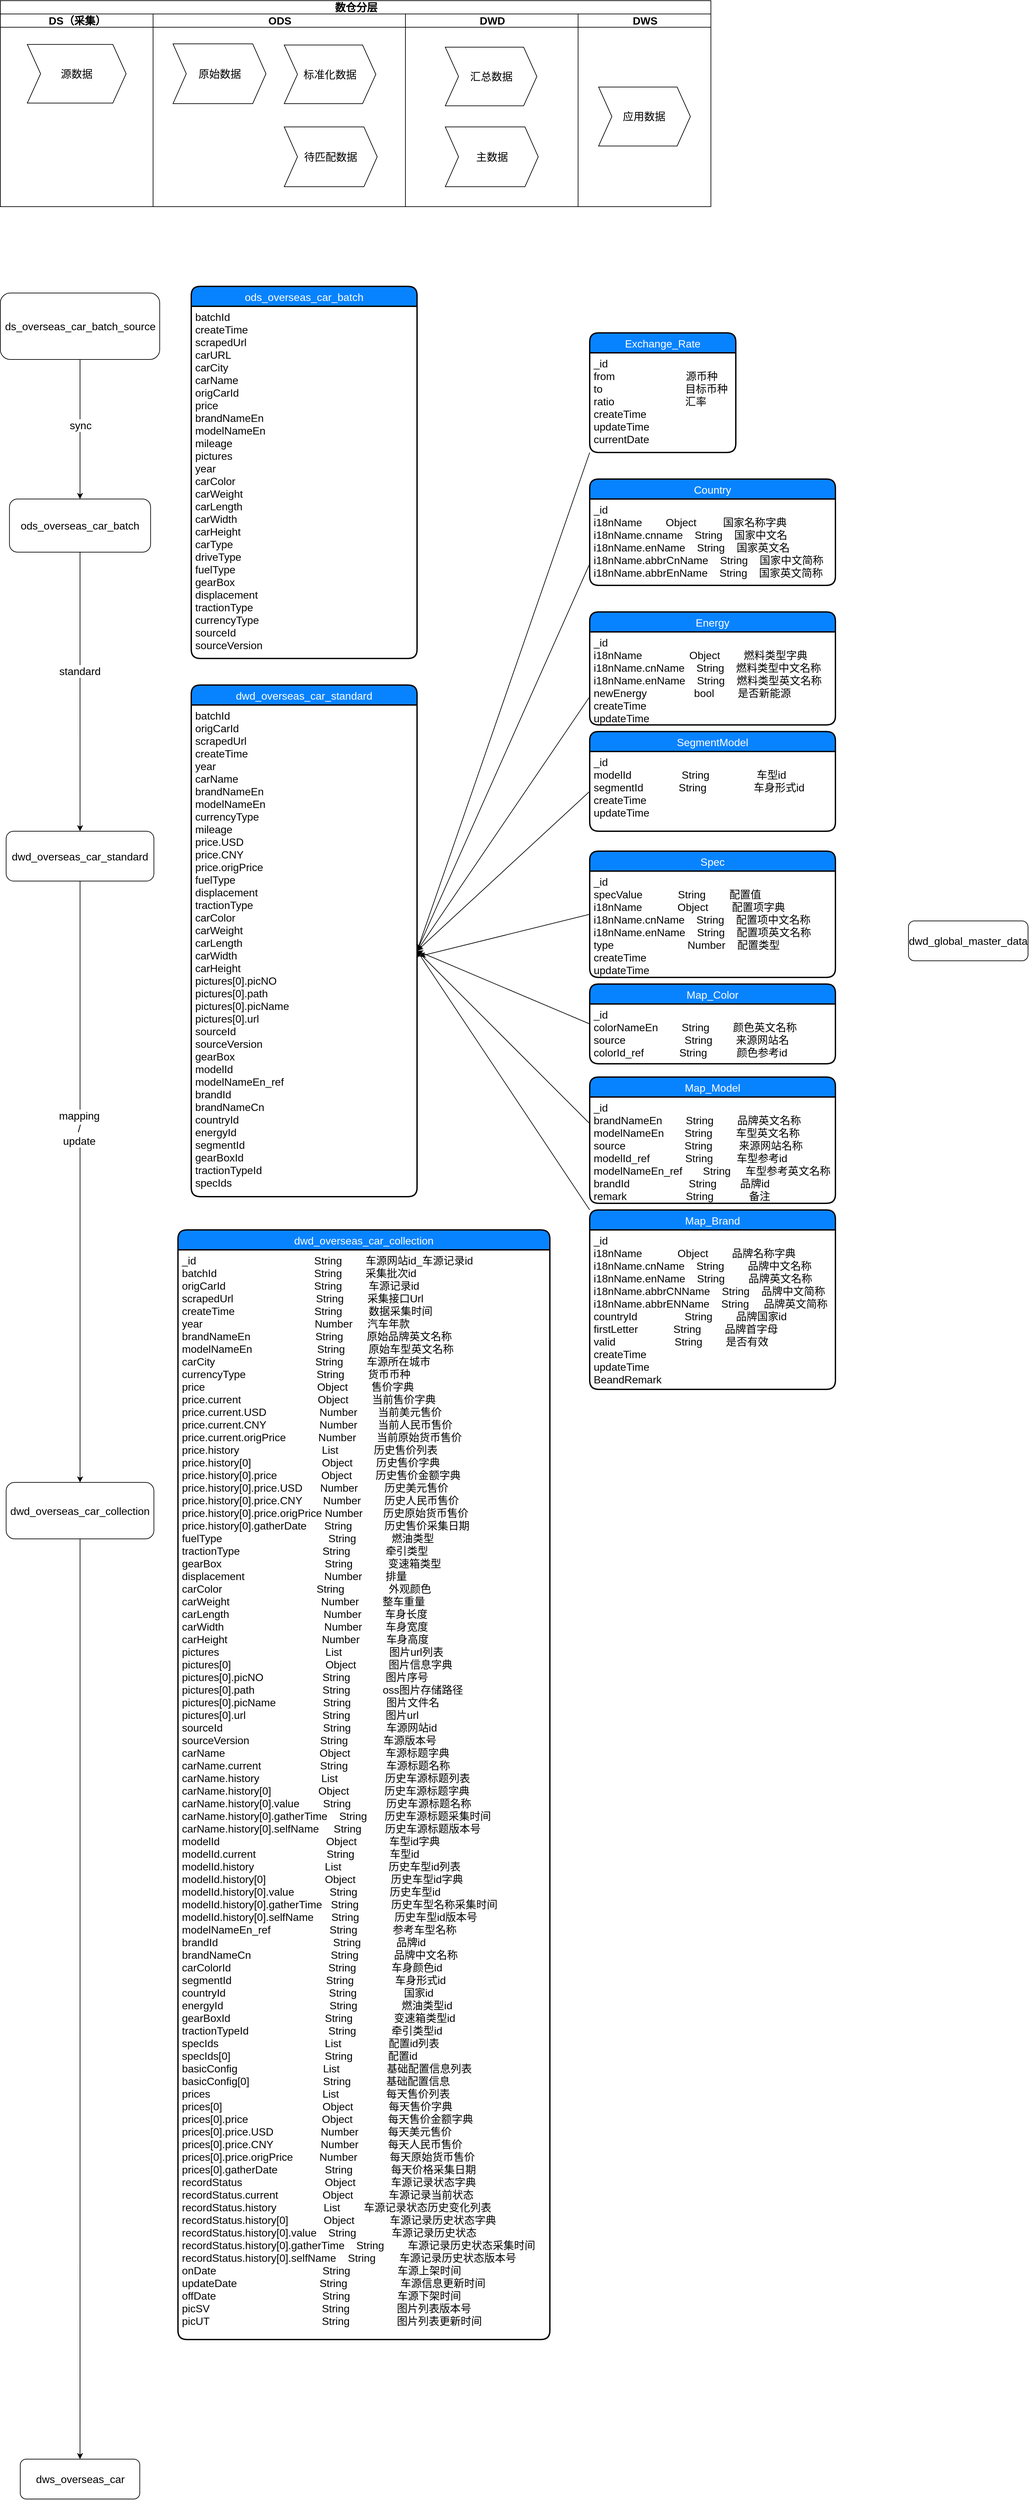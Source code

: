 <mxfile version="20.6.2" type="github">
  <diagram id="1ojzTriwA27ISL8A96Mt" name="第 1 页">
    <mxGraphModel dx="1422" dy="1955" grid="1" gridSize="10" guides="1" tooltips="1" connect="1" arrows="1" fold="1" page="1" pageScale="1" pageWidth="827" pageHeight="1169" math="0" shadow="0">
      <root>
        <mxCell id="0" />
        <mxCell id="1" parent="0" />
        <mxCell id="94eqQ5V6Z24osNXofkiP-18" style="edgeStyle=orthogonalEdgeStyle;rounded=0;orthogonalLoop=1;jettySize=auto;html=1;exitX=0.5;exitY=1;exitDx=0;exitDy=0;fontSize=16;" parent="1" source="94eqQ5V6Z24osNXofkiP-51" target="94eqQ5V6Z24osNXofkiP-53" edge="1">
          <mxGeometry relative="1" as="geometry">
            <mxPoint x="142.5" y="490" as="sourcePoint" />
            <mxPoint x="142.5" y="880" as="targetPoint" />
          </mxGeometry>
        </mxCell>
        <mxCell id="94eqQ5V6Z24osNXofkiP-11" value="" style="endArrow=classic;html=1;rounded=0;exitX=0.5;exitY=1;exitDx=0;exitDy=0;entryX=0.5;entryY=0;entryDx=0;entryDy=0;fontSize=16;" parent="1" source="94eqQ5V6Z24osNXofkiP-50" target="94eqQ5V6Z24osNXofkiP-51" edge="1">
          <mxGeometry relative="1" as="geometry">
            <mxPoint x="142.5" y="192.5" as="sourcePoint" />
            <mxPoint x="142.5" y="390" as="targetPoint" />
          </mxGeometry>
        </mxCell>
        <mxCell id="94eqQ5V6Z24osNXofkiP-41" value="sync" style="edgeLabel;html=1;align=center;verticalAlign=middle;resizable=0;points=[];fontSize=16;" parent="94eqQ5V6Z24osNXofkiP-11" vertex="1" connectable="0">
          <mxGeometry x="-0.14" y="3" relative="1" as="geometry">
            <mxPoint x="-3" y="8" as="offset" />
          </mxGeometry>
        </mxCell>
        <mxCell id="94eqQ5V6Z24osNXofkiP-21" style="edgeStyle=orthogonalEdgeStyle;rounded=0;orthogonalLoop=1;jettySize=auto;html=1;startArrow=none;fontSize=16;" parent="1" source="94eqQ5V6Z24osNXofkiP-54" target="94eqQ5V6Z24osNXofkiP-55" edge="1">
          <mxGeometry relative="1" as="geometry">
            <mxPoint x="142.5" y="1735" as="sourcePoint" />
            <mxPoint x="142.5" y="2200" as="targetPoint" />
          </mxGeometry>
        </mxCell>
        <mxCell id="94eqQ5V6Z24osNXofkiP-38" style="edgeStyle=orthogonalEdgeStyle;rounded=0;orthogonalLoop=1;jettySize=auto;html=1;fontSize=16;" parent="1" source="94eqQ5V6Z24osNXofkiP-53" target="94eqQ5V6Z24osNXofkiP-54" edge="1">
          <mxGeometry relative="1" as="geometry">
            <mxPoint x="142.5" y="980" as="sourcePoint" />
            <mxPoint x="142.5" y="1635" as="targetPoint" />
          </mxGeometry>
        </mxCell>
        <mxCell id="94eqQ5V6Z24osNXofkiP-39" value="mapping&lt;br style=&quot;font-size: 16px;&quot;&gt;/&lt;br style=&quot;font-size: 16px;&quot;&gt;update" style="edgeLabel;html=1;align=center;verticalAlign=middle;resizable=0;points=[];fontSize=16;" parent="94eqQ5V6Z24osNXofkiP-38" vertex="1" connectable="0">
          <mxGeometry x="-0.179" y="-2" relative="1" as="geometry">
            <mxPoint as="offset" />
          </mxGeometry>
        </mxCell>
        <mxCell id="94eqQ5V6Z24osNXofkiP-19" value="standard" style="edgeLabel;resizable=0;html=1;align=center;verticalAlign=middle;fontSize=16;" parent="1" connectable="0" vertex="1">
          <mxGeometry x="142.5" y="670" as="geometry">
            <mxPoint x="-1" y="-1" as="offset" />
          </mxGeometry>
        </mxCell>
        <mxCell id="94eqQ5V6Z24osNXofkiP-27" value="ods_overseas_car_batch" style="swimlane;childLayout=stackLayout;horizontal=1;startSize=30;horizontalStack=0;rounded=1;fontSize=16;fontStyle=0;strokeWidth=2;resizeParent=0;resizeLast=1;shadow=0;dashed=0;align=center;fontColor=#FFFFFF;fillColor=#0883FF;" parent="1" vertex="1">
          <mxGeometry x="310" y="90" width="340" height="560" as="geometry" />
        </mxCell>
        <mxCell id="94eqQ5V6Z24osNXofkiP-28" value="batchId&#xa;createTime&#xa;scrapedUrl&#xa;carURL&#xa;carCity&#xa;carName&#xa;origCarId&#xa;price&#xa;brandNameEn&#xa;modelNameEn&#xa;mileage&#xa;pictures&#xa;year&#xa;carColor&#xa;carWeight&#xa;carLength&#xa;carWidth&#xa;carHeight&#xa;carType&#xa;driveType&#xa;fuelType&#xa;gearBox&#xa;displacement&#xa;tractionType&#xa;currencyType&#xa;sourceId&#xa;sourceVersion&#xa;&#xa;" style="align=left;strokeColor=none;fillColor=none;spacingLeft=4;fontSize=16;verticalAlign=top;resizable=0;rotatable=0;part=1;fontColor=#030303;" parent="94eqQ5V6Z24osNXofkiP-27" vertex="1">
          <mxGeometry y="30" width="340" height="530" as="geometry" />
        </mxCell>
        <mxCell id="94eqQ5V6Z24osNXofkiP-31" value="dwd_overseas_car_standard" style="swimlane;childLayout=stackLayout;horizontal=1;startSize=30;horizontalStack=0;rounded=1;fontSize=16;fontStyle=0;strokeWidth=2;resizeParent=0;resizeLast=1;shadow=0;dashed=0;align=center;fontColor=#FFFFFF;fillColor=#0883FF;" parent="1" vertex="1">
          <mxGeometry x="310" y="690" width="340" height="770" as="geometry" />
        </mxCell>
        <mxCell id="94eqQ5V6Z24osNXofkiP-32" value="batchId&#xa;origCarId&#xa;scrapedUrl&#xa;createTime&#xa;year&#xa;carName&#xa;brandNameEn&#xa;modelNameEn&#xa;currencyType&#xa;mileage&#xa;price.USD&#xa;price.CNY&#xa;price.origPrice&#xa;fuelType&#xa;displacement&#xa;tractionType&#xa;carColor&#xa;carWeight&#xa;carLength&#xa;carWidth&#xa;carHeight&#xa;pictures[0].picNO&#xa;pictures[0].path&#xa;pictures[0].picName&#xa;pictures[0].url&#xa;sourceId&#xa;sourceVersion&#xa;gearBox&#xa;modelId&#xa;modelNameEn_ref&#xa;brandId&#xa;brandNameCn&#xa;countryId&#xa;energyId&#xa;segmentId&#xa;gearBoxId&#xa;tractionTypeId&#xa;specIds&#xa;" style="align=left;strokeColor=none;fillColor=none;spacingLeft=4;fontSize=16;verticalAlign=top;resizable=0;rotatable=0;part=1;fontColor=#030303;" parent="94eqQ5V6Z24osNXofkiP-31" vertex="1">
          <mxGeometry y="30" width="340" height="740" as="geometry" />
        </mxCell>
        <mxCell id="94eqQ5V6Z24osNXofkiP-45" value="dwd_overseas_car_collection" style="swimlane;childLayout=stackLayout;horizontal=1;startSize=30;horizontalStack=0;rounded=1;fontSize=16;fontStyle=0;strokeWidth=2;resizeParent=0;resizeLast=1;shadow=0;dashed=0;align=center;fontColor=#FFFFFF;fillColor=#0883FF;" parent="1" vertex="1">
          <mxGeometry x="290" y="1510" width="560" height="1670" as="geometry" />
        </mxCell>
        <mxCell id="94eqQ5V6Z24osNXofkiP-46" value="_id                                        String        车源网站id_车源记录id&#xa;batchId                                 String        采集批次id&#xa;origCarId                              String            车源记录id&#xa;scrapedUrl                            String        采集接口Url&#xa;createTime                           String         数据采集时间&#xa;year                                      Number     汽车年款&#xa;brandNameEn                      String        原始品牌英文名称&#xa;modelNameEn                      String        原始车型英文名称&#xa;carCity                                  String        车源所在城市&#xa;currencyType                        String        货币币种&#xa;price                                      Object        售价字典&#xa;price.current                          Object        当前售价字典&#xa;price.current.USD                  Number       当前美元售价&#xa;price.current.CNY                  Number       当前人民币售价&#xa;price.current.origPrice           Number       当前原始货币售价&#xa;price.history                            List            历史售价列表&#xa;price.history[0]                        Object        历史售价字典&#xa;price.history[0].price               Object        历史售价金额字典&#xa;price.history[0].price.USD      Number         历史美元售价&#xa;price.history[0].price.CNY       Number        历史人民币售价&#xa;price.history[0].price.origPrice Number       历史原始货币售价&#xa;price.history[0].gatherDate      String           历史售价采集日期&#xa;fuelType                                    String            燃油类型&#xa;tractionType                            String            牵引类型&#xa;gearBox                                   String            变速箱类型&#xa;displacement                           Number        排量&#xa;carColor                                String               外观颜色&#xa;carWeight                               Number        整车重量&#xa;carLength                                Number        车身长度&#xa;carWidth                                  Number        车身宽度&#xa;carHeight                                Number         车身高度&#xa;pictures                                    List                图片url列表&#xa;pictures[0]                                Object           图片信息字典&#xa;pictures[0].picNO                    String            图片序号&#xa;pictures[0].path                       String           oss图片存储路径&#xa;pictures[0].picName                String            图片文件名&#xa;pictures[0].url                          String            图片url&#xa;sourceId                                  String            车源网站id&#xa;sourceVersion                        String            车源版本号&#xa;carName                                Object            车源标题字典&#xa;carName.current                    String             车源标题名称&#xa;carName.history                     List                历史车源标题列表&#xa;carName.history[0]                Object            历史车源标题字典&#xa;carName.history[0].value        String            历史车源标题名称&#xa;carName.history[0].gatherTime    String      历史车源标题采集时间&#xa;carName.history[0].selfName     String        历史车源标题版本号&#xa;modelId                                    Object           车型id字典&#xa;modelId.current                        String            车型id&#xa;modelId.history                        List                历史车型id列表&#xa;modelId.history[0]                    Object            历史车型id字典&#xa;modelId.history[0].value            String           历史车型id&#xa;modelId.history[0].gatherTime   String           历史车型名称采集时间&#xa;modelId.history[0].selfName      String            历史车型id版本号&#xa;modelNameEn_ref                    String            参考车型名称&#xa;brandId                                       String            品牌id&#xa;brandNameCn                           String            品牌中文名称&#xa;carColorId                                 String            车身颜色id&#xa;segmentId                                String              车身形式id&#xa;countryId                                   String                国家id&#xa;energyId                                    String               燃油类型id&#xa;gearBoxId                                String              变速箱类型id&#xa;tractionTypeId                           String            牵引类型id&#xa;specIds                                    List                配置id列表&#xa;specIds[0]                                String            配置id&#xa;basicConfig                             List                基础配置信息列表&#xa;basicConfig[0]                         String            基础配置信息   &#xa;prices                                      List                每天售价列表&#xa;prices[0]                                  Object            每天售价字典&#xa;prices[0].price                         Object            每天售价金额字典&#xa;prices[0].price.USD                Number          每天美元售价&#xa;prices[0].price.CNY                Number          每天人民币售价&#xa;prices[0].price.origPrice         Number           每天原始货币售价&#xa;prices[0].gatherDate                String             每天价格采集日期&#xa;recordStatus                            Object            车源记录状态字典&#xa;recordStatus.current               Object            车源记录当前状态&#xa;recordStatus.history                List        车源记录状态历史变化列表&#xa;recordStatus.history[0]            Object            车源记录历史状态字典&#xa;recordStatus.history[0].value    String            车源记录历史状态&#xa;recordStatus.history[0].gatherTime    String        车源记录历史状态采集时间&#xa;recordStatus.history[0].selfName    String        车源记录历史状态版本号&#xa;onDate                                    String                车源上架时间&#xa;updateDate                            String                  车源信息更新时间&#xa;offDate                                    String                车源下架时间&#xa;picSV                                      String                图片列表版本号&#xa;picUT                                      String                图片列表更新时间&#xa;" style="align=left;strokeColor=none;fillColor=none;spacingLeft=4;fontSize=16;verticalAlign=top;resizable=0;rotatable=0;part=1;fontColor=#030303;" parent="94eqQ5V6Z24osNXofkiP-45" vertex="1">
          <mxGeometry y="30" width="560" height="1640" as="geometry" />
        </mxCell>
        <mxCell id="94eqQ5V6Z24osNXofkiP-50" value="ds_overseas_car_batch_source" style="rounded=1;whiteSpace=wrap;html=1;fontSize=16;" parent="1" vertex="1">
          <mxGeometry x="22.5" y="100" width="240" height="100" as="geometry" />
        </mxCell>
        <mxCell id="94eqQ5V6Z24osNXofkiP-51" value="ods_overseas_car_batch" style="rounded=1;whiteSpace=wrap;html=1;fontSize=16;" parent="1" vertex="1">
          <mxGeometry x="36.25" y="410" width="212.5" height="80" as="geometry" />
        </mxCell>
        <mxCell id="94eqQ5V6Z24osNXofkiP-53" value="dwd_overseas_car_standard" style="rounded=1;whiteSpace=wrap;html=1;fontSize=16;" parent="1" vertex="1">
          <mxGeometry x="31.25" y="910" width="222.5" height="75" as="geometry" />
        </mxCell>
        <mxCell id="94eqQ5V6Z24osNXofkiP-54" value="dwd_overseas_car_collection" style="rounded=1;whiteSpace=wrap;html=1;fontSize=16;" parent="1" vertex="1">
          <mxGeometry x="31.25" y="1890" width="222.5" height="85" as="geometry" />
        </mxCell>
        <mxCell id="94eqQ5V6Z24osNXofkiP-55" value="dws_overseas_car" style="rounded=1;whiteSpace=wrap;html=1;fontSize=16;" parent="1" vertex="1">
          <mxGeometry x="52.5" y="3360" width="180" height="60" as="geometry" />
        </mxCell>
        <mxCell id="94eqQ5V6Z24osNXofkiP-67" style="edgeStyle=none;rounded=0;orthogonalLoop=1;jettySize=auto;html=1;exitX=0;exitY=0.75;exitDx=0;exitDy=0;entryX=1;entryY=0.5;entryDx=0;entryDy=0;fontSize=16;" parent="1" source="94eqQ5V6Z24osNXofkiP-135" target="94eqQ5V6Z24osNXofkiP-32" edge="1">
          <mxGeometry relative="1" as="geometry">
            <mxPoint x="680" y="680" as="sourcePoint" />
            <mxPoint x="610" y="920" as="targetPoint" />
          </mxGeometry>
        </mxCell>
        <mxCell id="94eqQ5V6Z24osNXofkiP-70" style="edgeStyle=none;rounded=0;orthogonalLoop=1;jettySize=auto;html=1;exitX=0;exitY=0.75;exitDx=0;exitDy=0;entryX=1;entryY=0.5;entryDx=0;entryDy=0;fontSize=16;" parent="1" source="94eqQ5V6Z24osNXofkiP-136" target="94eqQ5V6Z24osNXofkiP-32" edge="1">
          <mxGeometry relative="1" as="geometry">
            <mxPoint x="680" y="790" as="sourcePoint" />
            <mxPoint x="620" y="960" as="targetPoint" />
          </mxGeometry>
        </mxCell>
        <mxCell id="94eqQ5V6Z24osNXofkiP-73" style="edgeStyle=none;rounded=0;orthogonalLoop=1;jettySize=auto;html=1;exitX=0;exitY=0.5;exitDx=0;exitDy=0;entryX=1;entryY=0.5;entryDx=0;entryDy=0;fontSize=16;" parent="1" source="94eqQ5V6Z24osNXofkiP-139" target="94eqQ5V6Z24osNXofkiP-32" edge="1">
          <mxGeometry relative="1" as="geometry">
            <mxPoint x="680" y="900" as="sourcePoint" />
          </mxGeometry>
        </mxCell>
        <mxCell id="94eqQ5V6Z24osNXofkiP-74" style="edgeStyle=none;rounded=0;orthogonalLoop=1;jettySize=auto;html=1;exitX=0;exitY=0.5;exitDx=0;exitDy=0;entryX=1.011;entryY=0.511;entryDx=0;entryDy=0;entryPerimeter=0;fontSize=16;" parent="1" source="94eqQ5V6Z24osNXofkiP-142" target="94eqQ5V6Z24osNXofkiP-32" edge="1">
          <mxGeometry relative="1" as="geometry">
            <mxPoint x="680" y="1010" as="sourcePoint" />
          </mxGeometry>
        </mxCell>
        <mxCell id="94eqQ5V6Z24osNXofkiP-62" style="rounded=0;orthogonalLoop=1;jettySize=auto;html=1;exitX=0;exitY=1;exitDx=0;exitDy=0;entryX=1;entryY=0.5;entryDx=0;entryDy=0;fontSize=16;" parent="1" source="94eqQ5V6Z24osNXofkiP-131" target="94eqQ5V6Z24osNXofkiP-32" edge="1">
          <mxGeometry relative="1" as="geometry">
            <mxPoint x="680" y="570" as="sourcePoint" />
          </mxGeometry>
        </mxCell>
        <mxCell id="94eqQ5V6Z24osNXofkiP-75" style="edgeStyle=none;rounded=0;orthogonalLoop=1;jettySize=auto;html=1;exitX=0;exitY=0.5;exitDx=0;exitDy=0;entryX=1;entryY=0.5;entryDx=0;entryDy=0;fontSize=16;" parent="1" source="94eqQ5V6Z24osNXofkiP-144" target="94eqQ5V6Z24osNXofkiP-32" edge="1">
          <mxGeometry relative="1" as="geometry">
            <mxPoint x="680" y="1120" as="sourcePoint" />
          </mxGeometry>
        </mxCell>
        <mxCell id="94eqQ5V6Z24osNXofkiP-79" style="edgeStyle=none;rounded=0;orthogonalLoop=1;jettySize=auto;html=1;exitX=0;exitY=0.25;exitDx=0;exitDy=0;entryX=1;entryY=0.5;entryDx=0;entryDy=0;fontSize=16;" parent="1" source="94eqQ5V6Z24osNXofkiP-147" target="94eqQ5V6Z24osNXofkiP-32" edge="1">
          <mxGeometry relative="1" as="geometry">
            <mxPoint x="680" y="1230" as="sourcePoint" />
          </mxGeometry>
        </mxCell>
        <mxCell id="94eqQ5V6Z24osNXofkiP-80" style="edgeStyle=none;rounded=0;orthogonalLoop=1;jettySize=auto;html=1;exitX=0;exitY=0;exitDx=0;exitDy=0;entryX=1;entryY=0.5;entryDx=0;entryDy=0;fontSize=16;" parent="1" source="94eqQ5V6Z24osNXofkiP-148" target="94eqQ5V6Z24osNXofkiP-32" edge="1">
          <mxGeometry relative="1" as="geometry">
            <mxPoint x="680" y="1340" as="sourcePoint" />
          </mxGeometry>
        </mxCell>
        <mxCell id="94eqQ5V6Z24osNXofkiP-82" value="dwd_global_master_data" style="rounded=1;whiteSpace=wrap;html=1;fontSize=16;" parent="1" vertex="1">
          <mxGeometry x="1390" y="1045" width="180" height="60" as="geometry" />
        </mxCell>
        <mxCell id="94eqQ5V6Z24osNXofkiP-101" value="数仓分层" style="swimlane;childLayout=stackLayout;resizeParent=1;resizeParentMax=0;startSize=20;html=1;fontSize=16;" parent="1" vertex="1">
          <mxGeometry x="22.5" y="-340" width="1070" height="310" as="geometry" />
        </mxCell>
        <mxCell id="94eqQ5V6Z24osNXofkiP-102" value="DS（采集）" style="swimlane;startSize=20;html=1;fontSize=16;" parent="94eqQ5V6Z24osNXofkiP-101" vertex="1">
          <mxGeometry y="20" width="230" height="290" as="geometry" />
        </mxCell>
        <mxCell id="94eqQ5V6Z24osNXofkiP-92" value="源数据" style="shape=step;perimeter=stepPerimeter;fixedSize=1;points=[];whiteSpace=wrap;html=1;container=0;fontSize=16;" parent="94eqQ5V6Z24osNXofkiP-102" vertex="1">
          <mxGeometry x="40.63" y="45.88" width="148.75" height="88.25" as="geometry" />
        </mxCell>
        <mxCell id="94eqQ5V6Z24osNXofkiP-103" value="ODS" style="swimlane;startSize=20;html=1;fontSize=16;" parent="94eqQ5V6Z24osNXofkiP-101" vertex="1">
          <mxGeometry x="230" y="20" width="380" height="290" as="geometry" />
        </mxCell>
        <mxCell id="94eqQ5V6Z24osNXofkiP-93" value="原始数据" style="shape=step;perimeter=stepPerimeter;fixedSize=1;points=[];whiteSpace=wrap;html=1;container=0;fontSize=16;" parent="94eqQ5V6Z24osNXofkiP-103" vertex="1">
          <mxGeometry x="30" y="45" width="140" height="90" as="geometry" />
        </mxCell>
        <mxCell id="94eqQ5V6Z24osNXofkiP-115" value="待匹配数据" style="shape=step;perimeter=stepPerimeter;fixedSize=1;points=[];whiteSpace=wrap;html=1;container=0;fillColor=#FFFFFF;fontSize=16;" parent="94eqQ5V6Z24osNXofkiP-103" vertex="1">
          <mxGeometry x="197.5" y="170" width="140" height="90" as="geometry" />
        </mxCell>
        <mxCell id="94eqQ5V6Z24osNXofkiP-94" value="标准化数据" style="shape=step;perimeter=stepPerimeter;fixedSize=1;points=[];whiteSpace=wrap;html=1;container=0;fontSize=16;" parent="94eqQ5V6Z24osNXofkiP-103" vertex="1">
          <mxGeometry x="197.5" y="46.75" width="137.959" height="88.25" as="geometry" />
        </mxCell>
        <mxCell id="94eqQ5V6Z24osNXofkiP-104" value="DWD" style="swimlane;startSize=20;html=1;fontSize=16;" parent="94eqQ5V6Z24osNXofkiP-101" vertex="1">
          <mxGeometry x="610" y="20" width="260" height="290" as="geometry" />
        </mxCell>
        <mxCell id="94eqQ5V6Z24osNXofkiP-116" value="主数据" style="shape=step;perimeter=stepPerimeter;fixedSize=1;points=[];whiteSpace=wrap;html=1;container=0;fontSize=16;" parent="94eqQ5V6Z24osNXofkiP-104" vertex="1">
          <mxGeometry x="60" y="170" width="140" height="90" as="geometry" />
        </mxCell>
        <mxCell id="94eqQ5V6Z24osNXofkiP-96" value="汇总数据" style="shape=step;perimeter=stepPerimeter;fixedSize=1;points=[];whiteSpace=wrap;html=1;container=0;fontSize=16;" parent="94eqQ5V6Z24osNXofkiP-104" vertex="1">
          <mxGeometry x="60.001" y="50" width="137.959" height="88.25" as="geometry" />
        </mxCell>
        <mxCell id="94eqQ5V6Z24osNXofkiP-114" value="DWS" style="swimlane;startSize=20;html=1;fontSize=16;" parent="94eqQ5V6Z24osNXofkiP-101" vertex="1">
          <mxGeometry x="870" y="20" width="200" height="290" as="geometry" />
        </mxCell>
        <mxCell id="94eqQ5V6Z24osNXofkiP-97" value="应用数据" style="shape=step;perimeter=stepPerimeter;fixedSize=1;points=[];whiteSpace=wrap;html=1;container=0;fontSize=16;" parent="94eqQ5V6Z24osNXofkiP-114" vertex="1">
          <mxGeometry x="30.88" y="110" width="138.25" height="88.75" as="geometry" />
        </mxCell>
        <mxCell id="94eqQ5V6Z24osNXofkiP-130" value="Exchange_Rate" style="swimlane;childLayout=stackLayout;horizontal=1;startSize=30;horizontalStack=0;rounded=1;fontSize=16;fontStyle=0;strokeWidth=2;resizeParent=0;resizeLast=1;shadow=0;dashed=0;align=center;fontColor=#FFFFFF;fillColor=#0883FF;" parent="1" vertex="1">
          <mxGeometry x="910" y="160" width="220" height="180" as="geometry" />
        </mxCell>
        <mxCell id="94eqQ5V6Z24osNXofkiP-131" value="_id&#xa;from                        源币种&#xa;to                            目标币种&#xa;ratio                        汇率&#xa;createTime&#xa;updateTime&#xa;currentDate" style="align=left;strokeColor=none;fillColor=none;spacingLeft=4;fontSize=16;verticalAlign=top;resizable=0;rotatable=0;part=1;fontColor=#030303;" parent="94eqQ5V6Z24osNXofkiP-130" vertex="1">
          <mxGeometry y="30" width="220" height="150" as="geometry" />
        </mxCell>
        <mxCell id="94eqQ5V6Z24osNXofkiP-134" value="Country" style="swimlane;childLayout=stackLayout;horizontal=1;startSize=30;horizontalStack=0;rounded=1;fontSize=16;fontStyle=0;strokeWidth=2;resizeParent=0;resizeLast=1;shadow=0;dashed=0;align=center;fontColor=#FFFFFF;fillColor=#0883FF;" parent="1" vertex="1">
          <mxGeometry x="910" y="380" width="370" height="160" as="geometry" />
        </mxCell>
        <mxCell id="94eqQ5V6Z24osNXofkiP-135" value="_id&#xa;i18nName        Object         国家名称字典&#xa;i18nName.cnname    String    国家中文名&#xa;i18nName.enName    String    国家英文名&#xa;i18nName.abbrCnName    String    国家中文简称&#xa;i18nName.abbrEnName    String    国家英文简称&#xa;" style="align=left;strokeColor=none;fillColor=none;spacingLeft=4;fontSize=16;verticalAlign=top;resizable=0;rotatable=0;part=1;fontColor=#030303;" parent="94eqQ5V6Z24osNXofkiP-134" vertex="1">
          <mxGeometry y="30" width="370" height="130" as="geometry" />
        </mxCell>
        <mxCell id="94eqQ5V6Z24osNXofkiP-136" value="Energy" style="swimlane;childLayout=stackLayout;horizontal=1;startSize=30;horizontalStack=0;rounded=1;fontSize=16;fontStyle=0;strokeWidth=2;resizeParent=0;resizeLast=1;shadow=0;dashed=0;align=center;fontColor=#FFFFFF;fillColor=#0883FF;" parent="1" vertex="1">
          <mxGeometry x="910" y="580" width="370" height="170" as="geometry" />
        </mxCell>
        <mxCell id="94eqQ5V6Z24osNXofkiP-137" value="_id&#xa;i18nName                Object        燃料类型字典&#xa;i18nName.cnName    String    燃料类型中文名称&#xa;i18nName.enName    String    燃料类型英文名称&#xa;newEnergy                bool        是否新能源&#xa;createTime&#xa;updateTime&#xa;" style="align=left;strokeColor=none;fillColor=none;spacingLeft=4;fontSize=16;verticalAlign=top;resizable=0;rotatable=0;part=1;fontColor=#030303;" parent="94eqQ5V6Z24osNXofkiP-136" vertex="1">
          <mxGeometry y="30" width="370" height="140" as="geometry" />
        </mxCell>
        <mxCell id="94eqQ5V6Z24osNXofkiP-138" value="SegmentModel" style="swimlane;childLayout=stackLayout;horizontal=1;startSize=30;horizontalStack=0;rounded=1;fontSize=16;fontStyle=0;strokeWidth=2;resizeParent=0;resizeLast=1;shadow=0;dashed=0;align=center;fontColor=#FFFFFF;fillColor=#0883FF;" parent="1" vertex="1">
          <mxGeometry x="910" y="760" width="370" height="150" as="geometry" />
        </mxCell>
        <mxCell id="94eqQ5V6Z24osNXofkiP-139" value="_id&#xa;modelId                 String                车型id&#xa;segmentId            String                车身形式id&#xa;createTime&#xa;updateTime&#xa;" style="align=left;strokeColor=none;fillColor=none;spacingLeft=4;fontSize=16;verticalAlign=top;resizable=0;rotatable=0;part=1;fontColor=#030303;" parent="94eqQ5V6Z24osNXofkiP-138" vertex="1">
          <mxGeometry y="30" width="370" height="120" as="geometry" />
        </mxCell>
        <mxCell id="94eqQ5V6Z24osNXofkiP-142" value="Spec" style="swimlane;childLayout=stackLayout;horizontal=1;startSize=30;horizontalStack=0;rounded=1;fontSize=16;fontStyle=0;strokeWidth=2;resizeParent=0;resizeLast=1;shadow=0;dashed=0;align=center;fontColor=#FFFFFF;fillColor=#0883FF;" parent="1" vertex="1">
          <mxGeometry x="910" y="940" width="370" height="190" as="geometry" />
        </mxCell>
        <mxCell id="94eqQ5V6Z24osNXofkiP-143" value="_id&#xa;specValue            String        配置值&#xa;i18nName            Object        配置项字典&#xa;i18nName.cnName    String    配置项中文名称&#xa;i18nName.enName    String    配置项英文名称&#xa;type                         Number    配置类型&#xa;createTime  &#xa;updateTime&#xa;" style="align=left;strokeColor=none;fillColor=none;spacingLeft=4;fontSize=16;verticalAlign=top;resizable=0;rotatable=0;part=1;fontColor=#030303;" parent="94eqQ5V6Z24osNXofkiP-142" vertex="1">
          <mxGeometry y="30" width="370" height="160" as="geometry" />
        </mxCell>
        <mxCell id="94eqQ5V6Z24osNXofkiP-144" value="Map_Color" style="swimlane;childLayout=stackLayout;horizontal=1;startSize=30;horizontalStack=0;rounded=1;fontSize=16;fontStyle=0;strokeWidth=2;resizeParent=0;resizeLast=1;shadow=0;dashed=0;align=center;fontColor=#FFFFFF;fillColor=#0883FF;" parent="1" vertex="1">
          <mxGeometry x="910" y="1140" width="370" height="120" as="geometry" />
        </mxCell>
        <mxCell id="94eqQ5V6Z24osNXofkiP-145" value="_id&#xa;colorNameEn        String        颜色英文名称&#xa;source                    String        来源网站名&#xa;colorId_ref            String          颜色参考id&#xa;" style="align=left;strokeColor=none;fillColor=none;spacingLeft=4;fontSize=16;verticalAlign=top;resizable=0;rotatable=0;part=1;fontColor=#030303;" parent="94eqQ5V6Z24osNXofkiP-144" vertex="1">
          <mxGeometry y="30" width="370" height="90" as="geometry" />
        </mxCell>
        <mxCell id="94eqQ5V6Z24osNXofkiP-146" value="Map_Model" style="swimlane;childLayout=stackLayout;horizontal=1;startSize=30;horizontalStack=0;rounded=1;fontSize=16;fontStyle=0;strokeWidth=2;resizeParent=0;resizeLast=1;shadow=0;dashed=0;align=center;fontColor=#FFFFFF;fillColor=#0883FF;" parent="1" vertex="1">
          <mxGeometry x="910" y="1280" width="370" height="190" as="geometry" />
        </mxCell>
        <mxCell id="94eqQ5V6Z24osNXofkiP-147" value="_id&#xa;brandNameEn        String        品牌英文名称&#xa;modelNameEn       String        车型英文名称&#xa;source                    String         来源网站名称&#xa;modelId_ref            String        车型参考id&#xa;modelNameEn_ref       String     车型参考英文名称&#xa;brandId                    String        品牌id&#xa;remark                    String            备注&#xa;" style="align=left;strokeColor=none;fillColor=none;spacingLeft=4;fontSize=16;verticalAlign=top;resizable=0;rotatable=0;part=1;fontColor=#030303;" parent="94eqQ5V6Z24osNXofkiP-146" vertex="1">
          <mxGeometry y="30" width="370" height="160" as="geometry" />
        </mxCell>
        <mxCell id="94eqQ5V6Z24osNXofkiP-148" value="Map_Brand" style="swimlane;childLayout=stackLayout;horizontal=1;startSize=30;horizontalStack=0;rounded=1;fontSize=16;fontStyle=0;strokeWidth=2;resizeParent=0;resizeLast=1;shadow=0;dashed=0;align=center;fontColor=#FFFFFF;fillColor=#0883FF;" parent="1" vertex="1">
          <mxGeometry x="910" y="1480" width="370" height="270" as="geometry" />
        </mxCell>
        <mxCell id="94eqQ5V6Z24osNXofkiP-149" value="_id&#xa;i18nName            Object        品牌名称字典&#xa;i18nName.cnName    String        品牌中文名称&#xa;i18nName.enName    String        品牌英文名称&#xa;i18nName.abbrCNName    String    品牌中文简称&#xa;i18nName.abbrENName    String     品牌英文简称&#xa;countryId                String        品牌国家id&#xa;firstLetter            String        品牌首字母&#xa;valid                    String        是否有效&#xa;createTime        &#xa;updateTime&#xa;BeandRemark" style="align=left;strokeColor=none;fillColor=none;spacingLeft=4;fontSize=16;verticalAlign=top;resizable=0;rotatable=0;part=1;fontColor=#030303;" parent="94eqQ5V6Z24osNXofkiP-148" vertex="1">
          <mxGeometry y="30" width="370" height="240" as="geometry" />
        </mxCell>
      </root>
    </mxGraphModel>
  </diagram>
</mxfile>
